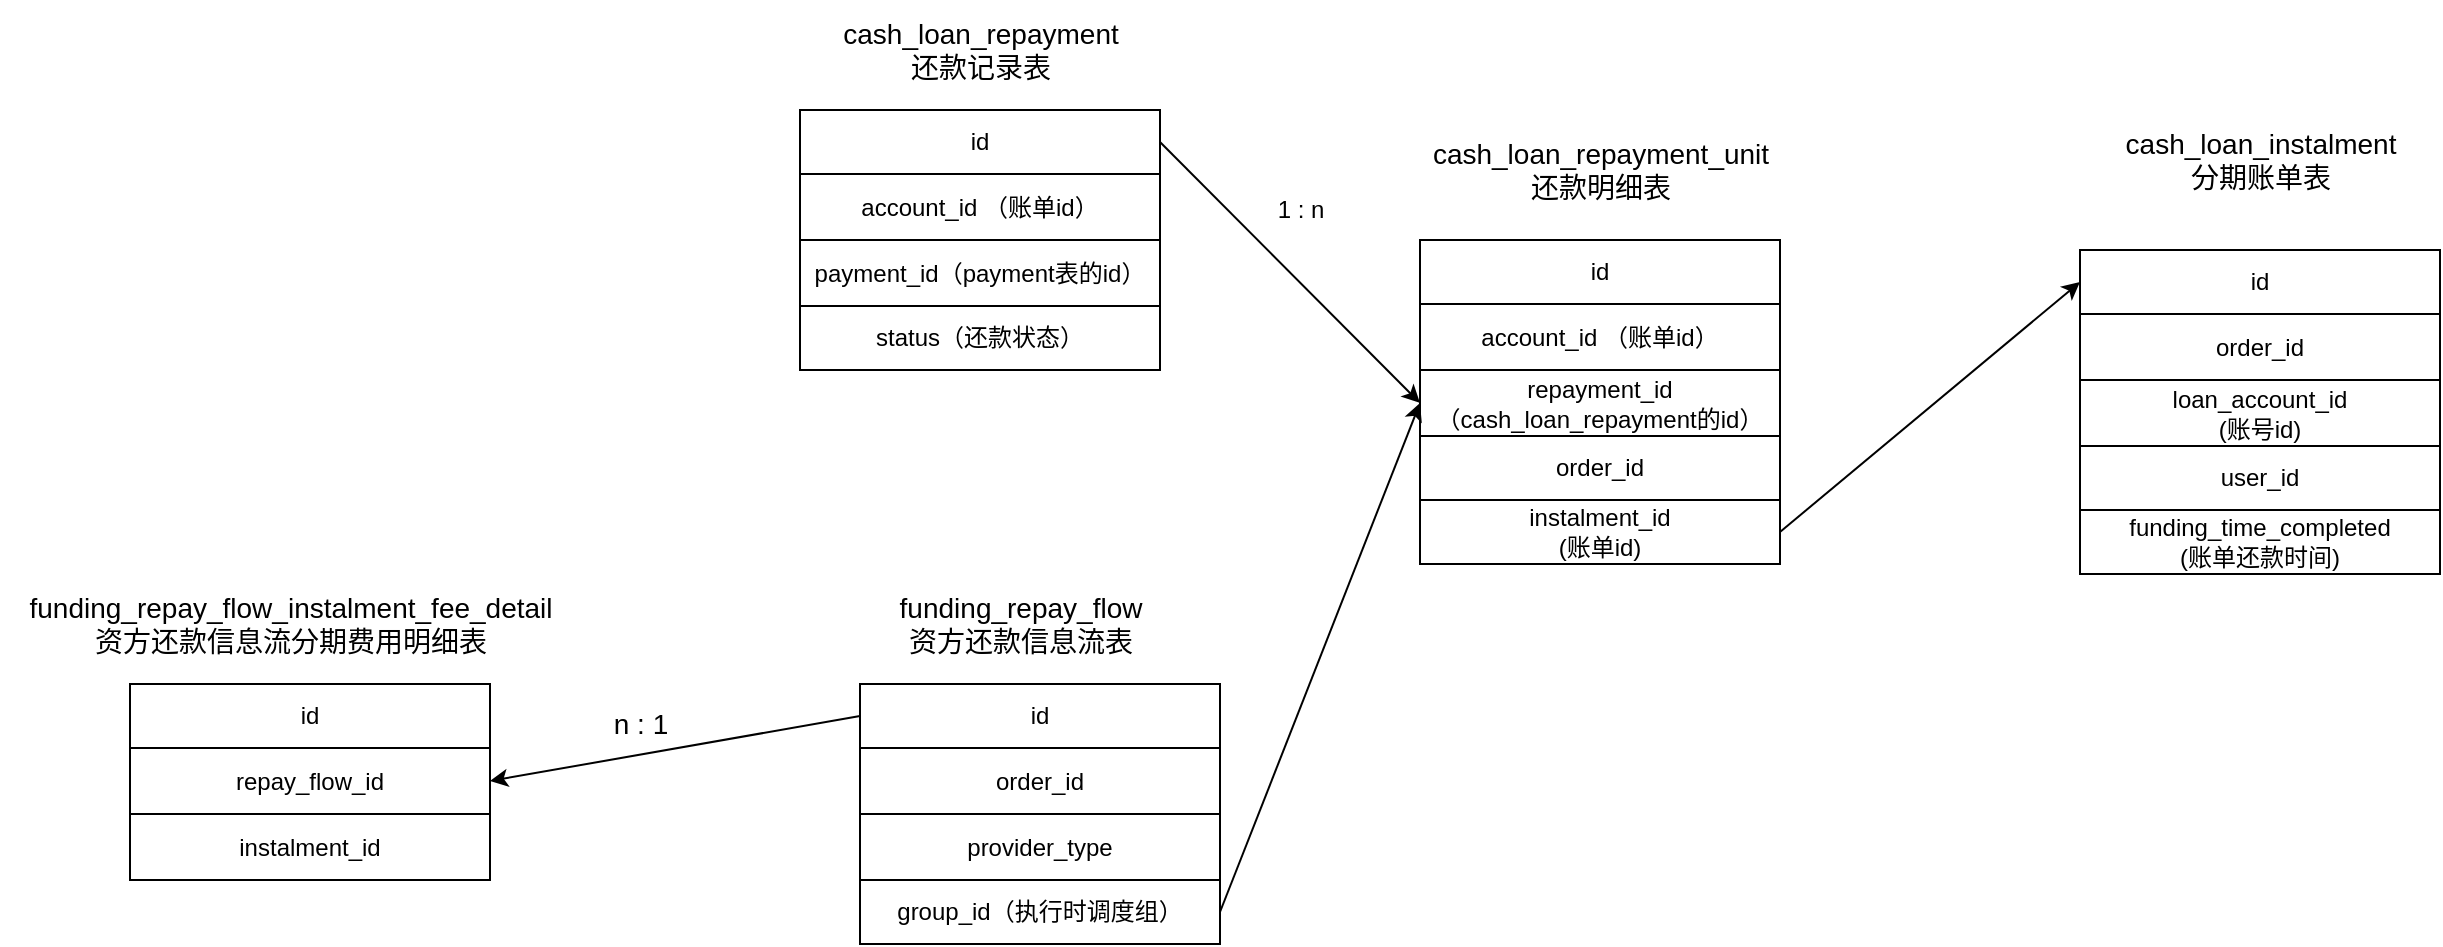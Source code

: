 <mxfile version="20.8.10" type="device" pages="8"><diagram name="表关系" id="m51MGhbWlJPisQwNina7"><mxGraphModel dx="984" dy="659" grid="1" gridSize="10" guides="1" tooltips="1" connect="1" arrows="1" fold="1" page="1" pageScale="1" pageWidth="48000" pageHeight="36000" math="0" shadow="0"><root><mxCell id="0"/><mxCell id="1" parent="0"/><mxCell id="FBlZRKMY8yN2Bja-4c9b-40" value="" style="childLayout=tableLayout;recursiveResize=0;shadow=0;fillColor=none;" parent="1" vertex="1"><mxGeometry x="460" y="702" width="180" height="130" as="geometry"/></mxCell><mxCell id="FBlZRKMY8yN2Bja-4c9b-41" value="" style="shape=tableRow;horizontal=0;startSize=0;swimlaneHead=0;swimlaneBody=0;top=0;left=0;bottom=0;right=0;dropTarget=0;collapsible=0;recursiveResize=0;expand=0;fontStyle=0;fillColor=none;strokeColor=inherit;" parent="FBlZRKMY8yN2Bja-4c9b-40" vertex="1"><mxGeometry width="180" height="32" as="geometry"/></mxCell><mxCell id="FBlZRKMY8yN2Bja-4c9b-42" value="id" style="connectable=0;recursiveResize=0;strokeColor=inherit;fillColor=none;align=center;whiteSpace=wrap;html=1;" parent="FBlZRKMY8yN2Bja-4c9b-41" vertex="1"><mxGeometry width="180" height="32" as="geometry"><mxRectangle width="180" height="32" as="alternateBounds"/></mxGeometry></mxCell><mxCell id="FBlZRKMY8yN2Bja-4c9b-45" style="shape=tableRow;horizontal=0;startSize=0;swimlaneHead=0;swimlaneBody=0;top=0;left=0;bottom=0;right=0;dropTarget=0;collapsible=0;recursiveResize=0;expand=0;fontStyle=0;fillColor=none;strokeColor=inherit;" parent="FBlZRKMY8yN2Bja-4c9b-40" vertex="1"><mxGeometry y="32" width="180" height="33" as="geometry"/></mxCell><mxCell id="FBlZRKMY8yN2Bja-4c9b-46" value="order_id" style="connectable=0;recursiveResize=0;strokeColor=inherit;fillColor=none;align=center;whiteSpace=wrap;html=1;" parent="FBlZRKMY8yN2Bja-4c9b-45" vertex="1"><mxGeometry width="180" height="33" as="geometry"><mxRectangle width="180" height="33" as="alternateBounds"/></mxGeometry></mxCell><mxCell id="FBlZRKMY8yN2Bja-4c9b-49" style="shape=tableRow;horizontal=0;startSize=0;swimlaneHead=0;swimlaneBody=0;top=0;left=0;bottom=0;right=0;dropTarget=0;collapsible=0;recursiveResize=0;expand=0;fontStyle=0;fillColor=none;strokeColor=inherit;" parent="FBlZRKMY8yN2Bja-4c9b-40" vertex="1"><mxGeometry y="65" width="180" height="33" as="geometry"/></mxCell><mxCell id="FBlZRKMY8yN2Bja-4c9b-50" value="provider_type" style="connectable=0;recursiveResize=0;strokeColor=inherit;fillColor=none;align=center;whiteSpace=wrap;html=1;" parent="FBlZRKMY8yN2Bja-4c9b-49" vertex="1"><mxGeometry width="180" height="33" as="geometry"><mxRectangle width="180" height="33" as="alternateBounds"/></mxGeometry></mxCell><mxCell id="FBlZRKMY8yN2Bja-4c9b-55" style="shape=tableRow;horizontal=0;startSize=0;swimlaneHead=0;swimlaneBody=0;top=0;left=0;bottom=0;right=0;dropTarget=0;collapsible=0;recursiveResize=0;expand=0;fontStyle=0;fillColor=none;strokeColor=inherit;" parent="FBlZRKMY8yN2Bja-4c9b-40" vertex="1"><mxGeometry y="98" width="180" height="32" as="geometry"/></mxCell><mxCell id="FBlZRKMY8yN2Bja-4c9b-56" value="group_id（执行时调度组）" style="connectable=0;recursiveResize=0;strokeColor=inherit;fillColor=none;align=center;whiteSpace=wrap;html=1;" parent="FBlZRKMY8yN2Bja-4c9b-55" vertex="1"><mxGeometry width="180" height="32" as="geometry"><mxRectangle width="180" height="32" as="alternateBounds"/></mxGeometry></mxCell><mxCell id="FBlZRKMY8yN2Bja-4c9b-54" value="&lt;font style=&quot;font-size: 14px;&quot;&gt;funding_repay_flow&lt;br&gt;资方还款信息流表&lt;/font&gt;" style="text;html=1;align=center;verticalAlign=middle;resizable=0;points=[];autosize=1;strokeColor=none;fillColor=none;" parent="1" vertex="1"><mxGeometry x="470" y="647" width="140" height="50" as="geometry"/></mxCell><mxCell id="FBlZRKMY8yN2Bja-4c9b-57" value="cash_loan_repayment_unit&lt;br&gt;还款明细表" style="text;html=1;align=center;verticalAlign=middle;resizable=0;points=[];autosize=1;strokeColor=none;fillColor=none;fontSize=14;" parent="1" vertex="1"><mxGeometry x="735" y="420" width="190" height="50" as="geometry"/></mxCell><mxCell id="FBlZRKMY8yN2Bja-4c9b-58" value="" style="childLayout=tableLayout;recursiveResize=0;shadow=0;fillColor=none;" parent="1" vertex="1"><mxGeometry x="740" y="480" width="180" height="162" as="geometry"/></mxCell><mxCell id="FBlZRKMY8yN2Bja-4c9b-59" value="" style="shape=tableRow;horizontal=0;startSize=0;swimlaneHead=0;swimlaneBody=0;top=0;left=0;bottom=0;right=0;dropTarget=0;collapsible=0;recursiveResize=0;expand=0;fontStyle=0;fillColor=none;strokeColor=inherit;" parent="FBlZRKMY8yN2Bja-4c9b-58" vertex="1"><mxGeometry width="180" height="32" as="geometry"/></mxCell><mxCell id="FBlZRKMY8yN2Bja-4c9b-60" value="id" style="connectable=0;recursiveResize=0;strokeColor=inherit;fillColor=none;align=center;whiteSpace=wrap;html=1;" parent="FBlZRKMY8yN2Bja-4c9b-59" vertex="1"><mxGeometry width="180" height="32" as="geometry"><mxRectangle width="180" height="32" as="alternateBounds"/></mxGeometry></mxCell><mxCell id="FBlZRKMY8yN2Bja-4c9b-61" style="shape=tableRow;horizontal=0;startSize=0;swimlaneHead=0;swimlaneBody=0;top=0;left=0;bottom=0;right=0;dropTarget=0;collapsible=0;recursiveResize=0;expand=0;fontStyle=0;fillColor=none;strokeColor=inherit;" parent="FBlZRKMY8yN2Bja-4c9b-58" vertex="1"><mxGeometry y="32" width="180" height="33" as="geometry"/></mxCell><mxCell id="FBlZRKMY8yN2Bja-4c9b-62" value="account_id&amp;nbsp;（账单id）" style="connectable=0;recursiveResize=0;strokeColor=inherit;fillColor=none;align=center;whiteSpace=wrap;html=1;" parent="FBlZRKMY8yN2Bja-4c9b-61" vertex="1"><mxGeometry width="180" height="33" as="geometry"><mxRectangle width="180" height="33" as="alternateBounds"/></mxGeometry></mxCell><mxCell id="FBlZRKMY8yN2Bja-4c9b-63" style="shape=tableRow;horizontal=0;startSize=0;swimlaneHead=0;swimlaneBody=0;top=0;left=0;bottom=0;right=0;dropTarget=0;collapsible=0;recursiveResize=0;expand=0;fontStyle=0;fillColor=none;strokeColor=inherit;" parent="FBlZRKMY8yN2Bja-4c9b-58" vertex="1"><mxGeometry y="65" width="180" height="33" as="geometry"/></mxCell><mxCell id="FBlZRKMY8yN2Bja-4c9b-64" value="repayment_id（cash_loan_repayment的id）" style="connectable=0;recursiveResize=0;strokeColor=inherit;fillColor=none;align=center;whiteSpace=wrap;html=1;" parent="FBlZRKMY8yN2Bja-4c9b-63" vertex="1"><mxGeometry width="180" height="33" as="geometry"><mxRectangle width="180" height="33" as="alternateBounds"/></mxGeometry></mxCell><mxCell id="FBlZRKMY8yN2Bja-4c9b-65" style="shape=tableRow;horizontal=0;startSize=0;swimlaneHead=0;swimlaneBody=0;top=0;left=0;bottom=0;right=0;dropTarget=0;collapsible=0;recursiveResize=0;expand=0;fontStyle=0;fillColor=none;strokeColor=inherit;" parent="FBlZRKMY8yN2Bja-4c9b-58" vertex="1"><mxGeometry y="98" width="180" height="32" as="geometry"/></mxCell><mxCell id="FBlZRKMY8yN2Bja-4c9b-66" value="order_id" style="connectable=0;recursiveResize=0;strokeColor=inherit;fillColor=none;align=center;whiteSpace=wrap;html=1;" parent="FBlZRKMY8yN2Bja-4c9b-65" vertex="1"><mxGeometry width="180" height="32" as="geometry"><mxRectangle width="180" height="32" as="alternateBounds"/></mxGeometry></mxCell><mxCell id="FBlZRKMY8yN2Bja-4c9b-79" style="shape=tableRow;horizontal=0;startSize=0;swimlaneHead=0;swimlaneBody=0;top=0;left=0;bottom=0;right=0;dropTarget=0;collapsible=0;recursiveResize=0;expand=0;fontStyle=0;fillColor=none;strokeColor=inherit;" parent="FBlZRKMY8yN2Bja-4c9b-58" vertex="1"><mxGeometry y="130" width="180" height="32" as="geometry"/></mxCell><mxCell id="FBlZRKMY8yN2Bja-4c9b-80" value="instalment_id&lt;br&gt;(账单id)" style="connectable=0;recursiveResize=0;strokeColor=inherit;fillColor=none;align=center;whiteSpace=wrap;html=1;" parent="FBlZRKMY8yN2Bja-4c9b-79" vertex="1"><mxGeometry width="180" height="32" as="geometry"><mxRectangle width="180" height="32" as="alternateBounds"/></mxGeometry></mxCell><mxCell id="FBlZRKMY8yN2Bja-4c9b-67" style="rounded=0;orthogonalLoop=1;jettySize=auto;html=1;exitX=1;exitY=0.5;exitDx=0;exitDy=0;entryX=0;entryY=0.5;entryDx=0;entryDy=0;fontSize=14;" parent="1" source="FBlZRKMY8yN2Bja-4c9b-55" target="FBlZRKMY8yN2Bja-4c9b-63" edge="1"><mxGeometry relative="1" as="geometry"/></mxCell><mxCell id="FBlZRKMY8yN2Bja-4c9b-69" value="cash_loan_instalment&lt;br&gt;分期账单表" style="text;html=1;align=center;verticalAlign=middle;resizable=0;points=[];autosize=1;strokeColor=none;fillColor=none;fontSize=14;" parent="1" vertex="1"><mxGeometry x="1080" y="415" width="160" height="50" as="geometry"/></mxCell><mxCell id="FBlZRKMY8yN2Bja-4c9b-70" value="" style="childLayout=tableLayout;recursiveResize=0;shadow=0;fillColor=none;" parent="1" vertex="1"><mxGeometry x="1070" y="485" width="180" height="162" as="geometry"/></mxCell><mxCell id="FBlZRKMY8yN2Bja-4c9b-71" value="" style="shape=tableRow;horizontal=0;startSize=0;swimlaneHead=0;swimlaneBody=0;top=0;left=0;bottom=0;right=0;dropTarget=0;collapsible=0;recursiveResize=0;expand=0;fontStyle=0;fillColor=none;strokeColor=inherit;" parent="FBlZRKMY8yN2Bja-4c9b-70" vertex="1"><mxGeometry width="180" height="32" as="geometry"/></mxCell><mxCell id="FBlZRKMY8yN2Bja-4c9b-72" value="id" style="connectable=0;recursiveResize=0;strokeColor=inherit;fillColor=none;align=center;whiteSpace=wrap;html=1;" parent="FBlZRKMY8yN2Bja-4c9b-71" vertex="1"><mxGeometry width="180" height="32" as="geometry"><mxRectangle width="180" height="32" as="alternateBounds"/></mxGeometry></mxCell><mxCell id="FBlZRKMY8yN2Bja-4c9b-73" style="shape=tableRow;horizontal=0;startSize=0;swimlaneHead=0;swimlaneBody=0;top=0;left=0;bottom=0;right=0;dropTarget=0;collapsible=0;recursiveResize=0;expand=0;fontStyle=0;fillColor=none;strokeColor=inherit;" parent="FBlZRKMY8yN2Bja-4c9b-70" vertex="1"><mxGeometry y="32" width="180" height="33" as="geometry"/></mxCell><mxCell id="FBlZRKMY8yN2Bja-4c9b-74" value="order_id" style="connectable=0;recursiveResize=0;strokeColor=inherit;fillColor=none;align=center;whiteSpace=wrap;html=1;" parent="FBlZRKMY8yN2Bja-4c9b-73" vertex="1"><mxGeometry width="180" height="33" as="geometry"><mxRectangle width="180" height="33" as="alternateBounds"/></mxGeometry></mxCell><mxCell id="FBlZRKMY8yN2Bja-4c9b-75" style="shape=tableRow;horizontal=0;startSize=0;swimlaneHead=0;swimlaneBody=0;top=0;left=0;bottom=0;right=0;dropTarget=0;collapsible=0;recursiveResize=0;expand=0;fontStyle=0;fillColor=none;strokeColor=inherit;" parent="FBlZRKMY8yN2Bja-4c9b-70" vertex="1"><mxGeometry y="65" width="180" height="33" as="geometry"/></mxCell><mxCell id="FBlZRKMY8yN2Bja-4c9b-76" value="loan_account_id&lt;br&gt;(账号id)" style="connectable=0;recursiveResize=0;strokeColor=inherit;fillColor=none;align=center;whiteSpace=wrap;html=1;" parent="FBlZRKMY8yN2Bja-4c9b-75" vertex="1"><mxGeometry width="180" height="33" as="geometry"><mxRectangle width="180" height="33" as="alternateBounds"/></mxGeometry></mxCell><mxCell id="FBlZRKMY8yN2Bja-4c9b-77" style="shape=tableRow;horizontal=0;startSize=0;swimlaneHead=0;swimlaneBody=0;top=0;left=0;bottom=0;right=0;dropTarget=0;collapsible=0;recursiveResize=0;expand=0;fontStyle=0;fillColor=none;strokeColor=inherit;" parent="FBlZRKMY8yN2Bja-4c9b-70" vertex="1"><mxGeometry y="98" width="180" height="32" as="geometry"/></mxCell><mxCell id="FBlZRKMY8yN2Bja-4c9b-78" value="user_id" style="connectable=0;recursiveResize=0;strokeColor=inherit;fillColor=none;align=center;whiteSpace=wrap;html=1;" parent="FBlZRKMY8yN2Bja-4c9b-77" vertex="1"><mxGeometry width="180" height="32" as="geometry"><mxRectangle width="180" height="32" as="alternateBounds"/></mxGeometry></mxCell><mxCell id="FBlZRKMY8yN2Bja-4c9b-93" style="shape=tableRow;horizontal=0;startSize=0;swimlaneHead=0;swimlaneBody=0;top=0;left=0;bottom=0;right=0;dropTarget=0;collapsible=0;recursiveResize=0;expand=0;fontStyle=0;fillColor=none;strokeColor=inherit;" parent="FBlZRKMY8yN2Bja-4c9b-70" vertex="1"><mxGeometry y="130" width="180" height="32" as="geometry"/></mxCell><mxCell id="FBlZRKMY8yN2Bja-4c9b-94" value="funding_time_completed&lt;br&gt;(账单还款时间)" style="connectable=0;recursiveResize=0;strokeColor=inherit;fillColor=none;align=center;whiteSpace=wrap;html=1;" parent="FBlZRKMY8yN2Bja-4c9b-93" vertex="1"><mxGeometry width="180" height="32" as="geometry"><mxRectangle width="180" height="32" as="alternateBounds"/></mxGeometry></mxCell><mxCell id="FBlZRKMY8yN2Bja-4c9b-81" style="edgeStyle=none;rounded=0;orthogonalLoop=1;jettySize=auto;html=1;exitX=1;exitY=0.5;exitDx=0;exitDy=0;entryX=0;entryY=0.5;entryDx=0;entryDy=0;fontSize=14;" parent="1" source="FBlZRKMY8yN2Bja-4c9b-79" target="FBlZRKMY8yN2Bja-4c9b-71" edge="1"><mxGeometry relative="1" as="geometry"/></mxCell><mxCell id="FBlZRKMY8yN2Bja-4c9b-83" value="cash_loan_repayment&lt;br&gt;还款记录表" style="text;html=1;align=center;verticalAlign=middle;resizable=0;points=[];autosize=1;strokeColor=none;fillColor=none;fontSize=14;" parent="1" vertex="1"><mxGeometry x="440" y="360" width="160" height="50" as="geometry"/></mxCell><mxCell id="FBlZRKMY8yN2Bja-4c9b-84" value="" style="childLayout=tableLayout;recursiveResize=0;shadow=0;fillColor=none;" parent="1" vertex="1"><mxGeometry x="430" y="415" width="180" height="130" as="geometry"/></mxCell><mxCell id="FBlZRKMY8yN2Bja-4c9b-85" value="" style="shape=tableRow;horizontal=0;startSize=0;swimlaneHead=0;swimlaneBody=0;top=0;left=0;bottom=0;right=0;dropTarget=0;collapsible=0;recursiveResize=0;expand=0;fontStyle=0;fillColor=none;strokeColor=inherit;" parent="FBlZRKMY8yN2Bja-4c9b-84" vertex="1"><mxGeometry width="180" height="32" as="geometry"/></mxCell><mxCell id="FBlZRKMY8yN2Bja-4c9b-86" value="id" style="connectable=0;recursiveResize=0;strokeColor=inherit;fillColor=none;align=center;whiteSpace=wrap;html=1;" parent="FBlZRKMY8yN2Bja-4c9b-85" vertex="1"><mxGeometry width="180" height="32" as="geometry"><mxRectangle width="180" height="32" as="alternateBounds"/></mxGeometry></mxCell><mxCell id="FBlZRKMY8yN2Bja-4c9b-87" style="shape=tableRow;horizontal=0;startSize=0;swimlaneHead=0;swimlaneBody=0;top=0;left=0;bottom=0;right=0;dropTarget=0;collapsible=0;recursiveResize=0;expand=0;fontStyle=0;fillColor=none;strokeColor=inherit;" parent="FBlZRKMY8yN2Bja-4c9b-84" vertex="1"><mxGeometry y="32" width="180" height="33" as="geometry"/></mxCell><mxCell id="FBlZRKMY8yN2Bja-4c9b-88" value="account_id&amp;nbsp;（账单id）" style="connectable=0;recursiveResize=0;strokeColor=inherit;fillColor=none;align=center;whiteSpace=wrap;html=1;" parent="FBlZRKMY8yN2Bja-4c9b-87" vertex="1"><mxGeometry width="180" height="33" as="geometry"><mxRectangle width="180" height="33" as="alternateBounds"/></mxGeometry></mxCell><mxCell id="FBlZRKMY8yN2Bja-4c9b-89" style="shape=tableRow;horizontal=0;startSize=0;swimlaneHead=0;swimlaneBody=0;top=0;left=0;bottom=0;right=0;dropTarget=0;collapsible=0;recursiveResize=0;expand=0;fontStyle=0;fillColor=none;strokeColor=inherit;" parent="FBlZRKMY8yN2Bja-4c9b-84" vertex="1"><mxGeometry y="65" width="180" height="33" as="geometry"/></mxCell><mxCell id="FBlZRKMY8yN2Bja-4c9b-90" value="payment_id（payment表的id）" style="connectable=0;recursiveResize=0;strokeColor=inherit;fillColor=none;align=center;whiteSpace=wrap;html=1;" parent="FBlZRKMY8yN2Bja-4c9b-89" vertex="1"><mxGeometry width="180" height="33" as="geometry"><mxRectangle width="180" height="33" as="alternateBounds"/></mxGeometry></mxCell><mxCell id="FBlZRKMY8yN2Bja-4c9b-91" style="shape=tableRow;horizontal=0;startSize=0;swimlaneHead=0;swimlaneBody=0;top=0;left=0;bottom=0;right=0;dropTarget=0;collapsible=0;recursiveResize=0;expand=0;fontStyle=0;fillColor=none;strokeColor=inherit;" parent="FBlZRKMY8yN2Bja-4c9b-84" vertex="1"><mxGeometry y="98" width="180" height="32" as="geometry"/></mxCell><mxCell id="FBlZRKMY8yN2Bja-4c9b-92" value="status（还款状态）" style="connectable=0;recursiveResize=0;strokeColor=inherit;fillColor=none;align=center;whiteSpace=wrap;html=1;" parent="FBlZRKMY8yN2Bja-4c9b-91" vertex="1"><mxGeometry width="180" height="32" as="geometry"><mxRectangle width="180" height="32" as="alternateBounds"/></mxGeometry></mxCell><mxCell id="6KmwM0hyuxhPzUaPk7vC-1" value="" style="childLayout=tableLayout;recursiveResize=0;shadow=0;fillColor=none;" parent="1" vertex="1"><mxGeometry x="95" y="702" width="180" height="98" as="geometry"/></mxCell><mxCell id="6KmwM0hyuxhPzUaPk7vC-2" value="" style="shape=tableRow;horizontal=0;startSize=0;swimlaneHead=0;swimlaneBody=0;top=0;left=0;bottom=0;right=0;dropTarget=0;collapsible=0;recursiveResize=0;expand=0;fontStyle=0;fillColor=none;strokeColor=inherit;" parent="6KmwM0hyuxhPzUaPk7vC-1" vertex="1"><mxGeometry width="180" height="32" as="geometry"/></mxCell><mxCell id="6KmwM0hyuxhPzUaPk7vC-3" value="id" style="connectable=0;recursiveResize=0;strokeColor=inherit;fillColor=none;align=center;whiteSpace=wrap;html=1;" parent="6KmwM0hyuxhPzUaPk7vC-2" vertex="1"><mxGeometry width="180" height="32" as="geometry"><mxRectangle width="180" height="32" as="alternateBounds"/></mxGeometry></mxCell><mxCell id="6KmwM0hyuxhPzUaPk7vC-4" style="shape=tableRow;horizontal=0;startSize=0;swimlaneHead=0;swimlaneBody=0;top=0;left=0;bottom=0;right=0;dropTarget=0;collapsible=0;recursiveResize=0;expand=0;fontStyle=0;fillColor=none;strokeColor=inherit;" parent="6KmwM0hyuxhPzUaPk7vC-1" vertex="1"><mxGeometry y="32" width="180" height="33" as="geometry"/></mxCell><mxCell id="6KmwM0hyuxhPzUaPk7vC-5" value="repay_flow_id" style="connectable=0;recursiveResize=0;strokeColor=inherit;fillColor=none;align=center;whiteSpace=wrap;html=1;" parent="6KmwM0hyuxhPzUaPk7vC-4" vertex="1"><mxGeometry width="180" height="33" as="geometry"><mxRectangle width="180" height="33" as="alternateBounds"/></mxGeometry></mxCell><mxCell id="6KmwM0hyuxhPzUaPk7vC-6" style="shape=tableRow;horizontal=0;startSize=0;swimlaneHead=0;swimlaneBody=0;top=0;left=0;bottom=0;right=0;dropTarget=0;collapsible=0;recursiveResize=0;expand=0;fontStyle=0;fillColor=none;strokeColor=inherit;" parent="6KmwM0hyuxhPzUaPk7vC-1" vertex="1"><mxGeometry y="65" width="180" height="33" as="geometry"/></mxCell><mxCell id="6KmwM0hyuxhPzUaPk7vC-7" value="instalment_id" style="connectable=0;recursiveResize=0;strokeColor=inherit;fillColor=none;align=center;whiteSpace=wrap;html=1;" parent="6KmwM0hyuxhPzUaPk7vC-6" vertex="1"><mxGeometry width="180" height="33" as="geometry"><mxRectangle width="180" height="33" as="alternateBounds"/></mxGeometry></mxCell><mxCell id="6KmwM0hyuxhPzUaPk7vC-10" value="&lt;font style=&quot;&quot;&gt;&lt;font style=&quot;font-size: 14px;&quot;&gt;funding_repay_flow_instalment_fee_detail&lt;br&gt;资方还款信息流分期费用明细表&lt;/font&gt;&lt;br&gt;&lt;/font&gt;" style="text;html=1;align=center;verticalAlign=middle;resizable=0;points=[];autosize=1;strokeColor=none;fillColor=none;" parent="1" vertex="1"><mxGeometry x="30" y="647" width="290" height="50" as="geometry"/></mxCell><mxCell id="6KmwM0hyuxhPzUaPk7vC-12" style="edgeStyle=none;rounded=0;orthogonalLoop=1;jettySize=auto;html=1;exitX=0;exitY=0.5;exitDx=0;exitDy=0;entryX=1;entryY=0.5;entryDx=0;entryDy=0;fontSize=14;" parent="1" source="FBlZRKMY8yN2Bja-4c9b-41" target="6KmwM0hyuxhPzUaPk7vC-4" edge="1"><mxGeometry relative="1" as="geometry"/></mxCell><mxCell id="6KmwM0hyuxhPzUaPk7vC-13" value="n : 1" style="text;html=1;align=center;verticalAlign=middle;resizable=0;points=[];autosize=1;strokeColor=none;fillColor=none;fontSize=14;" parent="1" vertex="1"><mxGeometry x="325" y="707" width="50" height="30" as="geometry"/></mxCell><mxCell id="0KZlxfsP-j-Oblk8iA_l-2" style="edgeStyle=none;rounded=0;orthogonalLoop=1;jettySize=auto;html=1;exitX=1;exitY=0.5;exitDx=0;exitDy=0;entryX=0;entryY=0.5;entryDx=0;entryDy=0;" parent="1" source="FBlZRKMY8yN2Bja-4c9b-85" target="FBlZRKMY8yN2Bja-4c9b-63" edge="1"><mxGeometry relative="1" as="geometry"/></mxCell><mxCell id="0KZlxfsP-j-Oblk8iA_l-3" value="1 : n" style="text;html=1;align=center;verticalAlign=middle;resizable=0;points=[];autosize=1;strokeColor=none;fillColor=none;" parent="1" vertex="1"><mxGeometry x="655" y="450" width="50" height="30" as="geometry"/></mxCell></root></mxGraphModel></diagram><diagram id="Z2FvTApdpw6YWyh8VQ1D" name="代偿"><mxGraphModel dx="984" dy="659" grid="1" gridSize="10" guides="1" tooltips="1" connect="1" arrows="1" fold="1" page="1" pageScale="1" pageWidth="48000" pageHeight="36000" math="0" shadow="0"><root><mxCell id="0"/><mxCell id="1" parent="0"/><mxCell id="bd6GMO0rghojuawzhgP0-17" style="edgeStyle=orthogonalEdgeStyle;rounded=0;orthogonalLoop=1;jettySize=auto;html=1;exitX=0.5;exitY=1;exitDx=0;exitDy=0;" parent="1" source="bd6GMO0rghojuawzhgP0-1" target="bd6GMO0rghojuawzhgP0-2" edge="1"><mxGeometry relative="1" as="geometry"/></mxCell><mxCell id="bd6GMO0rghojuawzhgP0-1" value="获取需要代偿的&lt;br&gt;分期记录" style="rounded=0;whiteSpace=wrap;html=1;" parent="1" vertex="1"><mxGeometry x="175" y="270" width="120" height="60" as="geometry"/></mxCell><mxCell id="bd6GMO0rghojuawzhgP0-18" style="edgeStyle=orthogonalEdgeStyle;rounded=0;orthogonalLoop=1;jettySize=auto;html=1;exitX=0.5;exitY=1;exitDx=0;exitDy=0;entryX=0.5;entryY=0;entryDx=0;entryDy=0;" parent="1" source="bd6GMO0rghojuawzhgP0-2" target="bd6GMO0rghojuawzhgP0-10" edge="1"><mxGeometry relative="1" as="geometry"/></mxCell><mxCell id="bd6GMO0rghojuawzhgP0-2" value="根据provider获取&lt;br&gt;代偿的策略类" style="rounded=0;whiteSpace=wrap;html=1;" parent="1" vertex="1"><mxGeometry x="175" y="450" width="120" height="60" as="geometry"/></mxCell><mxCell id="bd6GMO0rghojuawzhgP0-4" value="&lt;div&gt;select * from cash_loan_instalment&lt;/div&gt;&lt;div&gt;join cash_loan_order on cash_loan_order.id = cash_loan_instalment.order_id&lt;/div&gt;&lt;div&gt;join cash_loan_funding on cash_loan_funding.MHT_ORDER_NO = CASH_LOAN_ORDER.MHT_ORDER_NO&lt;/div&gt;&lt;div&gt;where cash_loan_funding.provider_config_id = #{providerId}&lt;/div&gt;&lt;div&gt;and cash_loan_instalment.status = 'I' (未还款)&lt;/div&gt;&lt;div&gt;and cash_loan_instalment.BILLING_DATE between #{billingDateBegin} and #{billingDateEnd}&lt;/div&gt;&lt;div&gt;and cash_loan_order.status in ('R', 'C') (订单已打款，订单完成)&lt;/div&gt;" style="rounded=0;whiteSpace=wrap;html=1;" parent="1" vertex="1"><mxGeometry x="345" y="200" width="375" height="180" as="geometry"/></mxCell><mxCell id="bd6GMO0rghojuawzhgP0-6" value="&lt;div&gt;根据 provider_id（cash_loan_funding_provider_config 的 id 字段）&lt;/div&gt;&lt;div&gt;从 cash_loan_funding_provider_config（合作资金方配置表）查询 compensation_policy（资方的代偿回购策略）&lt;/div&gt;" style="rounded=0;whiteSpace=wrap;html=1;" parent="1" vertex="1"><mxGeometry x="345" y="450" width="420" height="60" as="geometry"/></mxCell><mxCell id="bd6GMO0rghojuawzhgP0-7" value="无操作" style="rounded=0;whiteSpace=wrap;html=1;" parent="1" vertex="1"><mxGeometry x="345" y="580" width="120" height="60" as="geometry"/></mxCell><mxCell id="a8J2tzmvcMFNR_G8ayLW-3" style="edgeStyle=orthogonalEdgeStyle;rounded=0;orthogonalLoop=1;jettySize=auto;html=1;exitX=0.5;exitY=1;exitDx=0;exitDy=0;" parent="1" source="bd6GMO0rghojuawzhgP0-9" target="bd6GMO0rghojuawzhgP0-11" edge="1"><mxGeometry relative="1" as="geometry"/></mxCell><mxCell id="bd6GMO0rghojuawzhgP0-9" value="根据 instalment_id（分期账单id）从 cash_loan_instalment_bad_loan_compensate（分期偿还不良信贷表）查询记录" style="rounded=0;whiteSpace=wrap;html=1;" parent="1" vertex="1"><mxGeometry x="100" y="720" width="270" height="70" as="geometry"/></mxCell><mxCell id="a8J2tzmvcMFNR_G8ayLW-1" style="edgeStyle=orthogonalEdgeStyle;rounded=0;orthogonalLoop=1;jettySize=auto;html=1;exitX=1;exitY=0.5;exitDx=0;exitDy=0;entryX=0;entryY=0.5;entryDx=0;entryDy=0;" parent="1" source="bd6GMO0rghojuawzhgP0-10" target="bd6GMO0rghojuawzhgP0-7" edge="1"><mxGeometry relative="1" as="geometry"/></mxCell><mxCell id="a8J2tzmvcMFNR_G8ayLW-2" style="edgeStyle=orthogonalEdgeStyle;rounded=0;orthogonalLoop=1;jettySize=auto;html=1;exitX=0.5;exitY=1;exitDx=0;exitDy=0;" parent="1" source="bd6GMO0rghojuawzhgP0-10" target="bd6GMO0rghojuawzhgP0-9" edge="1"><mxGeometry relative="1" as="geometry"/></mxCell><mxCell id="bd6GMO0rghojuawzhgP0-10" value="判断是否满足&lt;br style=&quot;border-color: var(--border-color);&quot;&gt;回购策略" style="rhombus;whiteSpace=wrap;html=1;" parent="1" vertex="1"><mxGeometry x="180" y="565" width="110" height="90" as="geometry"/></mxCell><mxCell id="bd6GMO0rghojuawzhgP0-14" style="edgeStyle=orthogonalEdgeStyle;rounded=0;orthogonalLoop=1;jettySize=auto;html=1;exitX=1;exitY=0.5;exitDx=0;exitDy=0;entryX=0;entryY=0.5;entryDx=0;entryDy=0;" parent="1" source="bd6GMO0rghojuawzhgP0-11" target="bd6GMO0rghojuawzhgP0-12" edge="1"><mxGeometry relative="1" as="geometry"/></mxCell><mxCell id="a8J2tzmvcMFNR_G8ayLW-4" style="edgeStyle=orthogonalEdgeStyle;rounded=0;orthogonalLoop=1;jettySize=auto;html=1;exitX=0.5;exitY=1;exitDx=0;exitDy=0;entryX=0.5;entryY=0;entryDx=0;entryDy=0;" parent="1" source="bd6GMO0rghojuawzhgP0-11" edge="1"><mxGeometry relative="1" as="geometry"><mxPoint x="235" y="1040" as="targetPoint"/></mxGeometry></mxCell><mxCell id="bd6GMO0rghojuawzhgP0-11" value="判断记录是否为空" style="rhombus;whiteSpace=wrap;html=1;" parent="1" vertex="1"><mxGeometry x="180" y="860" width="110" height="90" as="geometry"/></mxCell><mxCell id="bd6GMO0rghojuawzhgP0-12" value="无操作" style="rounded=0;whiteSpace=wrap;html=1;" parent="1" vertex="1"><mxGeometry x="345" y="875" width="120" height="60" as="geometry"/></mxCell><mxCell id="bd6GMO0rghojuawzhgP0-13" value="N" style="text;html=1;align=center;verticalAlign=middle;resizable=0;points=[];autosize=1;strokeColor=none;fillColor=none;" parent="1" vertex="1"><mxGeometry x="300" y="565" width="30" height="30" as="geometry"/></mxCell><mxCell id="bd6GMO0rghojuawzhgP0-15" value="N" style="text;html=1;align=center;verticalAlign=middle;resizable=0;points=[];autosize=1;strokeColor=none;fillColor=none;" parent="1" vertex="1"><mxGeometry x="295" y="860" width="30" height="30" as="geometry"/></mxCell><mxCell id="5gPWoGo7dYOr28jpIzh1-1" value="Y" style="text;html=1;align=center;verticalAlign=middle;resizable=0;points=[];autosize=1;strokeColor=none;fillColor=none;" vertex="1" parent="1"><mxGeometry x="245" y="669" width="30" height="30" as="geometry"/></mxCell><mxCell id="5gPWoGo7dYOr28jpIzh1-2" value="Y" style="text;html=1;align=center;verticalAlign=middle;resizable=0;points=[];autosize=1;strokeColor=none;fillColor=none;" vertex="1" parent="1"><mxGeometry x="245" y="975" width="30" height="30" as="geometry"/></mxCell><mxCell id="5gPWoGo7dYOr28jpIzh1-5" value="" style="edgeStyle=orthogonalEdgeStyle;rounded=0;orthogonalLoop=1;jettySize=auto;html=1;" edge="1" parent="1" source="5gPWoGo7dYOr28jpIzh1-3" target="5gPWoGo7dYOr28jpIzh1-4"><mxGeometry relative="1" as="geometry"/></mxCell><mxCell id="5gPWoGo7dYOr28jpIzh1-3" value="执行如下方法，获取代偿费用项&lt;br&gt;ICompensateServiceV2#getCompensateFeeVO" style="rounded=0;whiteSpace=wrap;html=1;" vertex="1" parent="1"><mxGeometry x="100" y="1040" width="270" height="60" as="geometry"/></mxCell><mxCell id="5gPWoGo7dYOr28jpIzh1-7" style="edgeStyle=orthogonalEdgeStyle;rounded=0;orthogonalLoop=1;jettySize=auto;html=1;exitX=0.5;exitY=1;exitDx=0;exitDy=0;entryX=0.5;entryY=0;entryDx=0;entryDy=0;" edge="1" parent="1" source="5gPWoGo7dYOr28jpIzh1-4" target="5gPWoGo7dYOr28jpIzh1-6"><mxGeometry relative="1" as="geometry"/></mxCell><mxCell id="5gPWoGo7dYOr28jpIzh1-4" value="往&amp;nbsp;cash_loan_instalment_bad_loan_compensate（分期偿还不良信贷表）插入记录" style="rounded=0;whiteSpace=wrap;html=1;" vertex="1" parent="1"><mxGeometry x="100" y="1140" width="270" height="70" as="geometry"/></mxCell><mxCell id="5gPWoGo7dYOr28jpIzh1-6" value="执行如下回调方法&lt;br&gt;ICompensateServiceV2#callback" style="rounded=0;whiteSpace=wrap;html=1;" vertex="1" parent="1"><mxGeometry x="100" y="1240" width="270" height="60" as="geometry"/></mxCell></root></mxGraphModel></diagram><diagram id="P0UQCIdVTYXVoIUHWl_W" name="回购"><mxGraphModel dx="984" dy="659" grid="1" gridSize="10" guides="1" tooltips="1" connect="1" arrows="1" fold="1" page="1" pageScale="1" pageWidth="48000" pageHeight="36000" math="0" shadow="0"><root><mxCell id="0"/><mxCell id="1" parent="0"/><mxCell id="IhuFpJ6CfIBzEVJzRe6m-1" value="获取资方相关的配置" style="rounded=0;whiteSpace=wrap;html=1;" vertex="1" parent="1"><mxGeometry x="210" y="130" width="140" height="60" as="geometry"/></mxCell><mxCell id="IhuFpJ6CfIBzEVJzRe6m-3" value="获取资方需要回购的订单&lt;br style=&quot;border-color: var(--border-color);&quot;&gt;&lt;span style=&quot;&quot;&gt;IAutoRepurchaseService#getRecords&lt;/span&gt;" style="rounded=0;whiteSpace=wrap;html=1;" vertex="1" parent="1"><mxGeometry x="160" y="230" width="240" height="60" as="geometry"/></mxCell><mxCell id="IhuFpJ6CfIBzEVJzRe6m-4" value="过滤已经回购成功的订单&lt;br&gt;过滤非当前资金项目的订单" style="rounded=0;whiteSpace=wrap;html=1;" vertex="1" parent="1"><mxGeometry x="160" y="320" width="240" height="60" as="geometry"/></mxCell><mxCell id="IhuFpJ6CfIBzEVJzRe6m-5" value="获取回购信息&lt;br&gt;IAutoRepurchaseService#getPlannedCompensateInfoByOrder" style="rounded=0;whiteSpace=wrap;html=1;" vertex="1" parent="1"><mxGeometry x="90" y="420" width="380" height="60" as="geometry"/></mxCell><mxCell id="IhuFpJ6CfIBzEVJzRe6m-6" value="获取回购信息&lt;br&gt;IAutoRepurchaseService#getPlannedCompensateInfoByOrder" style="rounded=0;whiteSpace=wrap;html=1;" vertex="1" parent="1"><mxGeometry x="90" y="510" width="380" height="60" as="geometry"/></mxCell><mxCell id="IhuFpJ6CfIBzEVJzRe6m-7" value="根据orderId获取没有支付的期次数据" style="rounded=0;whiteSpace=wrap;html=1;" vertex="1" parent="1"><mxGeometry x="90" y="600" width="380" height="60" as="geometry"/></mxCell><mxCell id="IhuFpJ6CfIBzEVJzRe6m-8" value="&lt;div&gt;select * from cash_loan_instalment&lt;/div&gt;&lt;div&gt;where cash_loan_instalment.order_id in ${orderIds}&lt;/div&gt;&lt;div&gt;and cash_loan_instalment.status = 'I' (未还款)&lt;/div&gt;&lt;div&gt;order by cash_loan_instalment.billing_date&lt;/div&gt;" style="whiteSpace=wrap;html=1;" vertex="1" parent="1"><mxGeometry x="530" y="600" width="320" height="60" as="geometry"/></mxCell><mxCell id="IhuFpJ6CfIBzEVJzRe6m-9" value="生成回购订单和回购批次数据" style="rounded=0;whiteSpace=wrap;html=1;" vertex="1" parent="1"><mxGeometry x="130" y="710" width="220" height="60" as="geometry"/></mxCell></root></mxGraphModel></diagram><diagram id="TV9NSSdbn0cEaahZ78bh" name="资方计息"><mxGraphModel dx="1434" dy="854" grid="1" gridSize="10" guides="1" tooltips="1" connect="1" arrows="1" fold="1" page="1" pageScale="1" pageWidth="48000" pageHeight="36000" math="0" shadow="0"><root><mxCell id="0"/><mxCell id="1" parent="0"/><mxCell id="K2TiWNt5KLq8axDqHhHt-1" value="获取需要计息的账号id" style="rounded=0;whiteSpace=wrap;html=1;" parent="1" vertex="1"><mxGeometry x="310" y="650" width="140" height="60" as="geometry"/></mxCell><mxCell id="3mCls_7blhz-sA8-GGH3-1" value="&lt;div&gt;select distinct(loan_account_id) from cash_loan_instalment&lt;/div&gt;&lt;div&gt;where status = I (未还款) and billing_date (账单日) &amp;lt; now()&lt;/div&gt;" style="rounded=0;whiteSpace=wrap;html=1;" parent="1" vertex="1"><mxGeometry x="500" y="650" width="400" height="60" as="geometry"/></mxCell><mxCell id="3mCls_7blhz-sA8-GGH3-2" value="批量插入记录" style="rounded=0;whiteSpace=wrap;html=1;" parent="1" vertex="1"><mxGeometry x="310" y="810" width="140" height="60" as="geometry"/></mxCell><mxCell id="3mCls_7blhz-sA8-GGH3-3" value="&lt;div&gt;cash_loan_overdue_event (最近三个月逾期订单记录表) 插入或更新&lt;/div&gt;&lt;div&gt;cash_loan_overdue (所有逾期订单记录表) 插入或更新&lt;/div&gt;&lt;div&gt;cash_loan_instalment (分期账单表) 更新&lt;/div&gt;&lt;div&gt;cash_loan_instalment_real_fee (分期账单实际费用表) 更新&lt;/div&gt;&lt;div&gt;cash_loan_instalment_actual_fee (分期账单实际费用表) 更新&lt;/div&gt;&lt;div&gt;cash_loan_order (订单表) 更新&lt;/div&gt;&lt;div&gt;cash_loan_order_real_fee () 更新&lt;/div&gt;&lt;div&gt;cash_loan_order_actual_fee (订单表质保金拆分辅助表) 更新&lt;/div&gt;&lt;div&gt;cash_loan_calc_fee_event (计息事件表) 插入&lt;/div&gt;" style="rounded=0;whiteSpace=wrap;html=1;" parent="1" vertex="1"><mxGeometry x="500" y="755" width="420" height="170" as="geometry"/></mxCell><mxCell id="ViRwpM_xuKZ27qH-_vy_-1" value="资方计息&lt;br&gt;CashLoanCalcFeeService&lt;br&gt;#calcFeeByProviderId" style="rounded=0;whiteSpace=wrap;html=1;" vertex="1" parent="1"><mxGeometry x="80" y="740" width="180" height="60" as="geometry"/></mxCell><mxCell id="--IpedXgZFufHV8P7teA-1" value="&lt;div&gt;批量更新 cash_loan_instalment (分期账单表) 的如下字段&lt;/div&gt;&lt;div&gt;overdue_interest (逾期利息)&lt;/div&gt;&lt;div&gt;overdue_broker_fee (罚居间服务费)&lt;/div&gt;&lt;div&gt;penalty (滞纳金)&lt;/div&gt;&lt;div&gt;time_updated (更新时间)&lt;/div&gt;" style="rounded=0;whiteSpace=wrap;html=1;align=center;" vertex="1" parent="1"><mxGeometry x="960" y="783" width="320" height="105" as="geometry"/></mxCell></root></mxGraphModel></diagram><diagram id="IX7vJEXMBEdN9RdPiLM9" name="内部计息"><mxGraphModel dx="1434" dy="854" grid="1" gridSize="10" guides="1" tooltips="1" connect="1" arrows="1" fold="1" page="1" pageScale="1" pageWidth="48000" pageHeight="36000" math="0" shadow="0"><root><mxCell id="0"/><mxCell id="1" parent="0"/></root></mxGraphModel></diagram><diagram id="BcgaWIi7PF_K_RU9OLYu" name="还款查询"><mxGraphModel dx="1434" dy="854" grid="1" gridSize="10" guides="1" tooltips="1" connect="1" arrows="1" fold="1" page="1" pageScale="1" pageWidth="48000" pageHeight="36000" math="0" shadow="0"><root><mxCell id="0"/><mxCell id="1" parent="0"/><mxCell id="fzUuYIUixT4tIIBfX-22-11" style="edgeStyle=orthogonalEdgeStyle;rounded=0;orthogonalLoop=1;jettySize=auto;html=1;exitX=0.5;exitY=1;exitDx=0;exitDy=0;entryX=0.5;entryY=0;entryDx=0;entryDy=0;" parent="1" source="fzUuYIUixT4tIIBfX-22-1" target="fzUuYIUixT4tIIBfX-22-4" edge="1"><mxGeometry relative="1" as="geometry"/></mxCell><mxCell id="fzUuYIUixT4tIIBfX-22-1" value="获取需要扫描的&lt;br&gt;还款记录" style="rounded=0;whiteSpace=wrap;html=1;fillColor=#fff2cc;strokeColor=#d6b656;" parent="1" vertex="1"><mxGeometry x="210" y="200" width="120" height="60" as="geometry"/></mxCell><mxCell id="fzUuYIUixT4tIIBfX-22-2" value="过滤掉不能查询的渠道" style="rounded=0;whiteSpace=wrap;html=1;" parent="1" vertex="1"><mxGeometry x="410" y="120" width="210" height="60" as="geometry"/></mxCell><mxCell id="fzUuYIUixT4tIIBfX-22-3" value="&lt;br&gt;根据如下条件从&lt;br&gt;payment 中查询记录&lt;br&gt;&lt;div&gt;&lt;br&gt;&lt;/div&gt;&lt;div&gt;stauts(支付状态) = P(支付中)&lt;/div&gt;&lt;div&gt;service_provider(服务渠道)&lt;/div&gt;&lt;div&gt;purpose(支付目的)&lt;/div&gt;&lt;div&gt;create_time&lt;/div&gt;&lt;div&gt;&lt;br&gt;&lt;/div&gt;" style="rounded=0;whiteSpace=wrap;html=1;" parent="1" vertex="1"><mxGeometry x="410" y="220" width="210" height="110" as="geometry"/></mxCell><mxCell id="fzUuYIUixT4tIIBfX-22-12" style="edgeStyle=orthogonalEdgeStyle;rounded=0;orthogonalLoop=1;jettySize=auto;html=1;exitX=0.5;exitY=1;exitDx=0;exitDy=0;" parent="1" source="fzUuYIUixT4tIIBfX-22-4" target="fzUuYIUixT4tIIBfX-22-5" edge="1"><mxGeometry relative="1" as="geometry"/></mxCell><mxCell id="fzUuYIUixT4tIIBfX-22-4" value="使用指定策略&lt;br&gt;处理还款" style="rounded=0;whiteSpace=wrap;html=1;fillColor=#fff2cc;strokeColor=#d6b656;" parent="1" vertex="1"><mxGeometry x="210" y="540" width="120" height="60" as="geometry"/></mxCell><mxCell id="fzUuYIUixT4tIIBfX-22-5" value="更新其他状态" style="rounded=0;whiteSpace=wrap;html=1;fillColor=#fff2cc;strokeColor=#d6b656;" parent="1" vertex="1"><mxGeometry x="210" y="910" width="120" height="60" as="geometry"/></mxCell><mxCell id="fzUuYIUixT4tIIBfX-22-6" value="funding.service_switch&lt;br&gt;paymentQueryOrder的值为false" style="rounded=0;whiteSpace=wrap;html=1;" parent="1" vertex="1"><mxGeometry x="410" y="370" width="210" height="60" as="geometry"/></mxCell><mxCell id="fzUuYIUixT4tIIBfX-22-7" value="funding.service_switch&lt;br&gt;paymentQueryOrder的值为false" style="rounded=0;whiteSpace=wrap;html=1;" parent="1" vertex="1"><mxGeometry x="410" y="460" width="210" height="60" as="geometry"/></mxCell><mxCell id="fzUuYIUixT4tIIBfX-22-8" value="funding.service_switch&lt;br&gt;paymentQueryOrder的值为false" style="rounded=0;whiteSpace=wrap;html=1;" parent="1" vertex="1"><mxGeometry x="410" y="550" width="210" height="60" as="geometry"/></mxCell><mxCell id="fzUuYIUixT4tIIBfX-22-9" value="LoanPaymentServiceProvider#paymentQueryOrder" style="rounded=0;whiteSpace=wrap;html=1;" parent="1" vertex="1"><mxGeometry x="410" y="640" width="310" height="60" as="geometry"/></mxCell><mxCell id="fzUuYIUixT4tIIBfX-22-10" value="每个资方重写这个方法&lt;br&gt;LoanPaymentServiceProvider#queryOrder" style="rounded=0;whiteSpace=wrap;html=1;fillColor=#dae8fc;strokeColor=#6c8ebf;" parent="1" vertex="1"><mxGeometry x="410" y="730" width="310" height="60" as="geometry"/></mxCell><mxCell id="fzUuYIUixT4tIIBfX-22-13" value="" style="shape=curlyBracket;whiteSpace=wrap;html=1;rounded=1;labelPosition=left;verticalLabelPosition=middle;align=right;verticalAlign=middle;" parent="1" vertex="1"><mxGeometry x="360" y="120" width="20" height="210" as="geometry"/></mxCell><mxCell id="fzUuYIUixT4tIIBfX-22-14" value="根据结果更新&amp;nbsp;payment 表" style="rounded=0;whiteSpace=wrap;html=1;" parent="1" vertex="1"><mxGeometry x="410" y="820" width="310" height="60" as="geometry"/></mxCell><mxCell id="fzUuYIUixT4tIIBfX-22-15" value="" style="shape=curlyBracket;whiteSpace=wrap;html=1;rounded=1;labelPosition=left;verticalLabelPosition=middle;align=right;verticalAlign=middle;" parent="1" vertex="1"><mxGeometry x="360" y="370" width="20" height="510" as="geometry"/></mxCell></root></mxGraphModel></diagram><diagram id="Pkp1FeBDsmsytdGmdJEq" name="还款计划更新"><mxGraphModel dx="1434" dy="854" grid="1" gridSize="10" guides="1" tooltips="1" connect="1" arrows="1" fold="1" page="1" pageScale="1" pageWidth="48000" pageHeight="36000" math="0" shadow="0"><root><mxCell id="0"/><mxCell id="1" parent="0"/><mxCell id="haevfF7IVSKrZuWFonVf-1" value="IFundingInterfaceProvider#getFundingRepayPlan&lt;br&gt;获取资方还款计划" style="rounded=0;whiteSpace=wrap;html=1;" parent="1" vertex="1"><mxGeometry x="230" y="200" width="310" height="60" as="geometry"/></mxCell><mxCell id="haevfF7IVSKrZuWFonVf-2" value="更新&amp;nbsp;cash_loan_instalment (分期账单表)" style="rounded=0;whiteSpace=wrap;html=1;" parent="1" vertex="1"><mxGeometry x="230" y="410" width="310" height="60" as="geometry"/></mxCell><mxCell id="haevfF7IVSKrZuWFonVf-3" value="往 cash_loan_instalment_operate_log&lt;br&gt;（还款计划应还操作记录表）&lt;br&gt;&amp;nbsp;插入数据" style="rounded=0;whiteSpace=wrap;html=1;" parent="1" vertex="1"><mxGeometry x="230" y="300" width="310" height="60" as="geometry"/></mxCell></root></mxGraphModel></diagram><diagram id="lDzfX0g0a2cMZWyFQfjr" name="信息流"><mxGraphModel dx="1434" dy="854" grid="1" gridSize="10" guides="1" tooltips="1" connect="1" arrows="1" fold="1" page="1" pageScale="1" pageWidth="48000" pageHeight="36000" math="0" shadow="0"><root><mxCell id="0"/><mxCell id="1" parent="0"/><mxCell id="yJiAUqvevWswTMnTFIJM-1" value="CashLoanOrderFundingObserver&lt;br&gt;#onRepaymentSucceed&lt;br&gt;收到付款成功的消息开始创建信息流" style="rounded=0;whiteSpace=wrap;html=1;" parent="1" vertex="1"><mxGeometry x="230" y="320" width="400" height="60" as="geometry"/></mxCell><mxCell id="yJiAUqvevWswTMnTFIJM-3" value="RepayFlowFunctionalService&lt;br&gt;#createRepayFlowRecordFromRepayment&lt;br&gt;创建信息流数据" style="rounded=0;whiteSpace=wrap;html=1;" parent="1" vertex="1"><mxGeometry x="230" y="440" width="400" height="60" as="geometry"/></mxCell><mxCell id="yJiAUqvevWswTMnTFIJM-7" value="&lt;div&gt;IRepayFlowFundingConfiguration&lt;/div&gt;&lt;div&gt;可以用来将减免替换为实还，以及对请求并发进行控制&lt;/div&gt;" style="rounded=0;whiteSpace=wrap;html=1;" parent="1" vertex="1"><mxGeometry x="810" y="240" width="300" height="60" as="geometry"/></mxCell><mxCell id="yJiAUqvevWswTMnTFIJM-8" value="对不同债权的分期分开&lt;br&gt;（即通过代偿前后将分期分开）" style="rounded=0;whiteSpace=wrap;html=1;" parent="1" vertex="1"><mxGeometry x="810" y="340" width="300" height="60" as="geometry"/></mxCell><mxCell id="yJiAUqvevWswTMnTFIJM-9" value="找不同的分期找到合适的IRepayFlowBuilder&lt;br&gt;所以我们要重写IRepayFlowBuilder#getMatcherConfig&lt;br&gt;指明条件" style="rounded=0;whiteSpace=wrap;html=1;" parent="1" vertex="1"><mxGeometry x="810" y="440" width="300" height="60" as="geometry"/></mxCell><mxCell id="yJiAUqvevWswTMnTFIJM-10" value="RepayFlowFunctionalService&lt;br&gt;#processOneRepayFlow&lt;br&gt;创建&amp;nbsp;RepayFlowTask，推送信息流数据" style="rounded=0;whiteSpace=wrap;html=1;" parent="1" vertex="1"><mxGeometry x="230" y="560" width="400" height="60" as="geometry"/></mxCell><mxCell id="yJiAUqvevWswTMnTFIJM-14" value="往如下表中插入数据&lt;br&gt;funding_repay_flow&lt;br&gt;（资方还款信息流表）（一条）&lt;br&gt;funding_repay_flow_properties&lt;br&gt;（资方还款信息流属性表）（一条）&lt;br&gt;&amp;nbsp;funding_repay_flow_instalment_fee_detail&lt;br&gt;（资方还款信息流分期费用明细表）（多条）" style="rounded=0;whiteSpace=wrap;html=1;" parent="1" vertex="1"><mxGeometry x="810" y="640" width="300" height="110" as="geometry"/></mxCell><mxCell id="jbEZB2YcgNC0z6fjjhE8-1" value="BaseRepayFlowBuilder#buildRepayFlow&lt;br&gt;构建信息流对象" style="rounded=0;whiteSpace=wrap;html=1;" parent="1" vertex="1"><mxGeometry x="810" y="540" width="300" height="60" as="geometry"/></mxCell></root></mxGraphModel></diagram></mxfile>